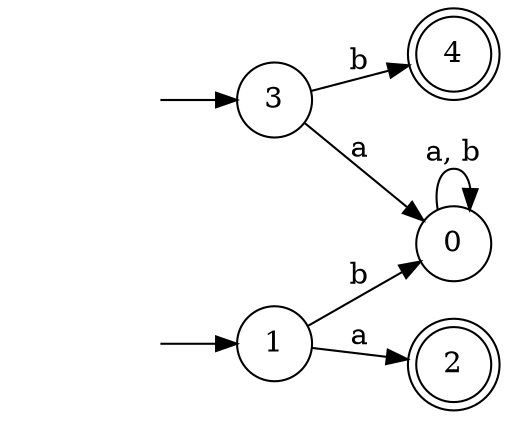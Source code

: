 digraph finite_state_machine { rankdir=LR
	node [shape=doublecircle]
	2
	4

	node [shape=circle]
	fake0 [style=invisible]
	fake0 -> 3
	fake1 [style=invisible]
	fake1 -> 1

	1 -> 2 [label="a"] 
	1 -> 0 [label="b"] 
	3 -> 0 [label="a"] 
	3 -> 4 [label="b"] 
	0 -> 0 [label="a, b"] 
}
